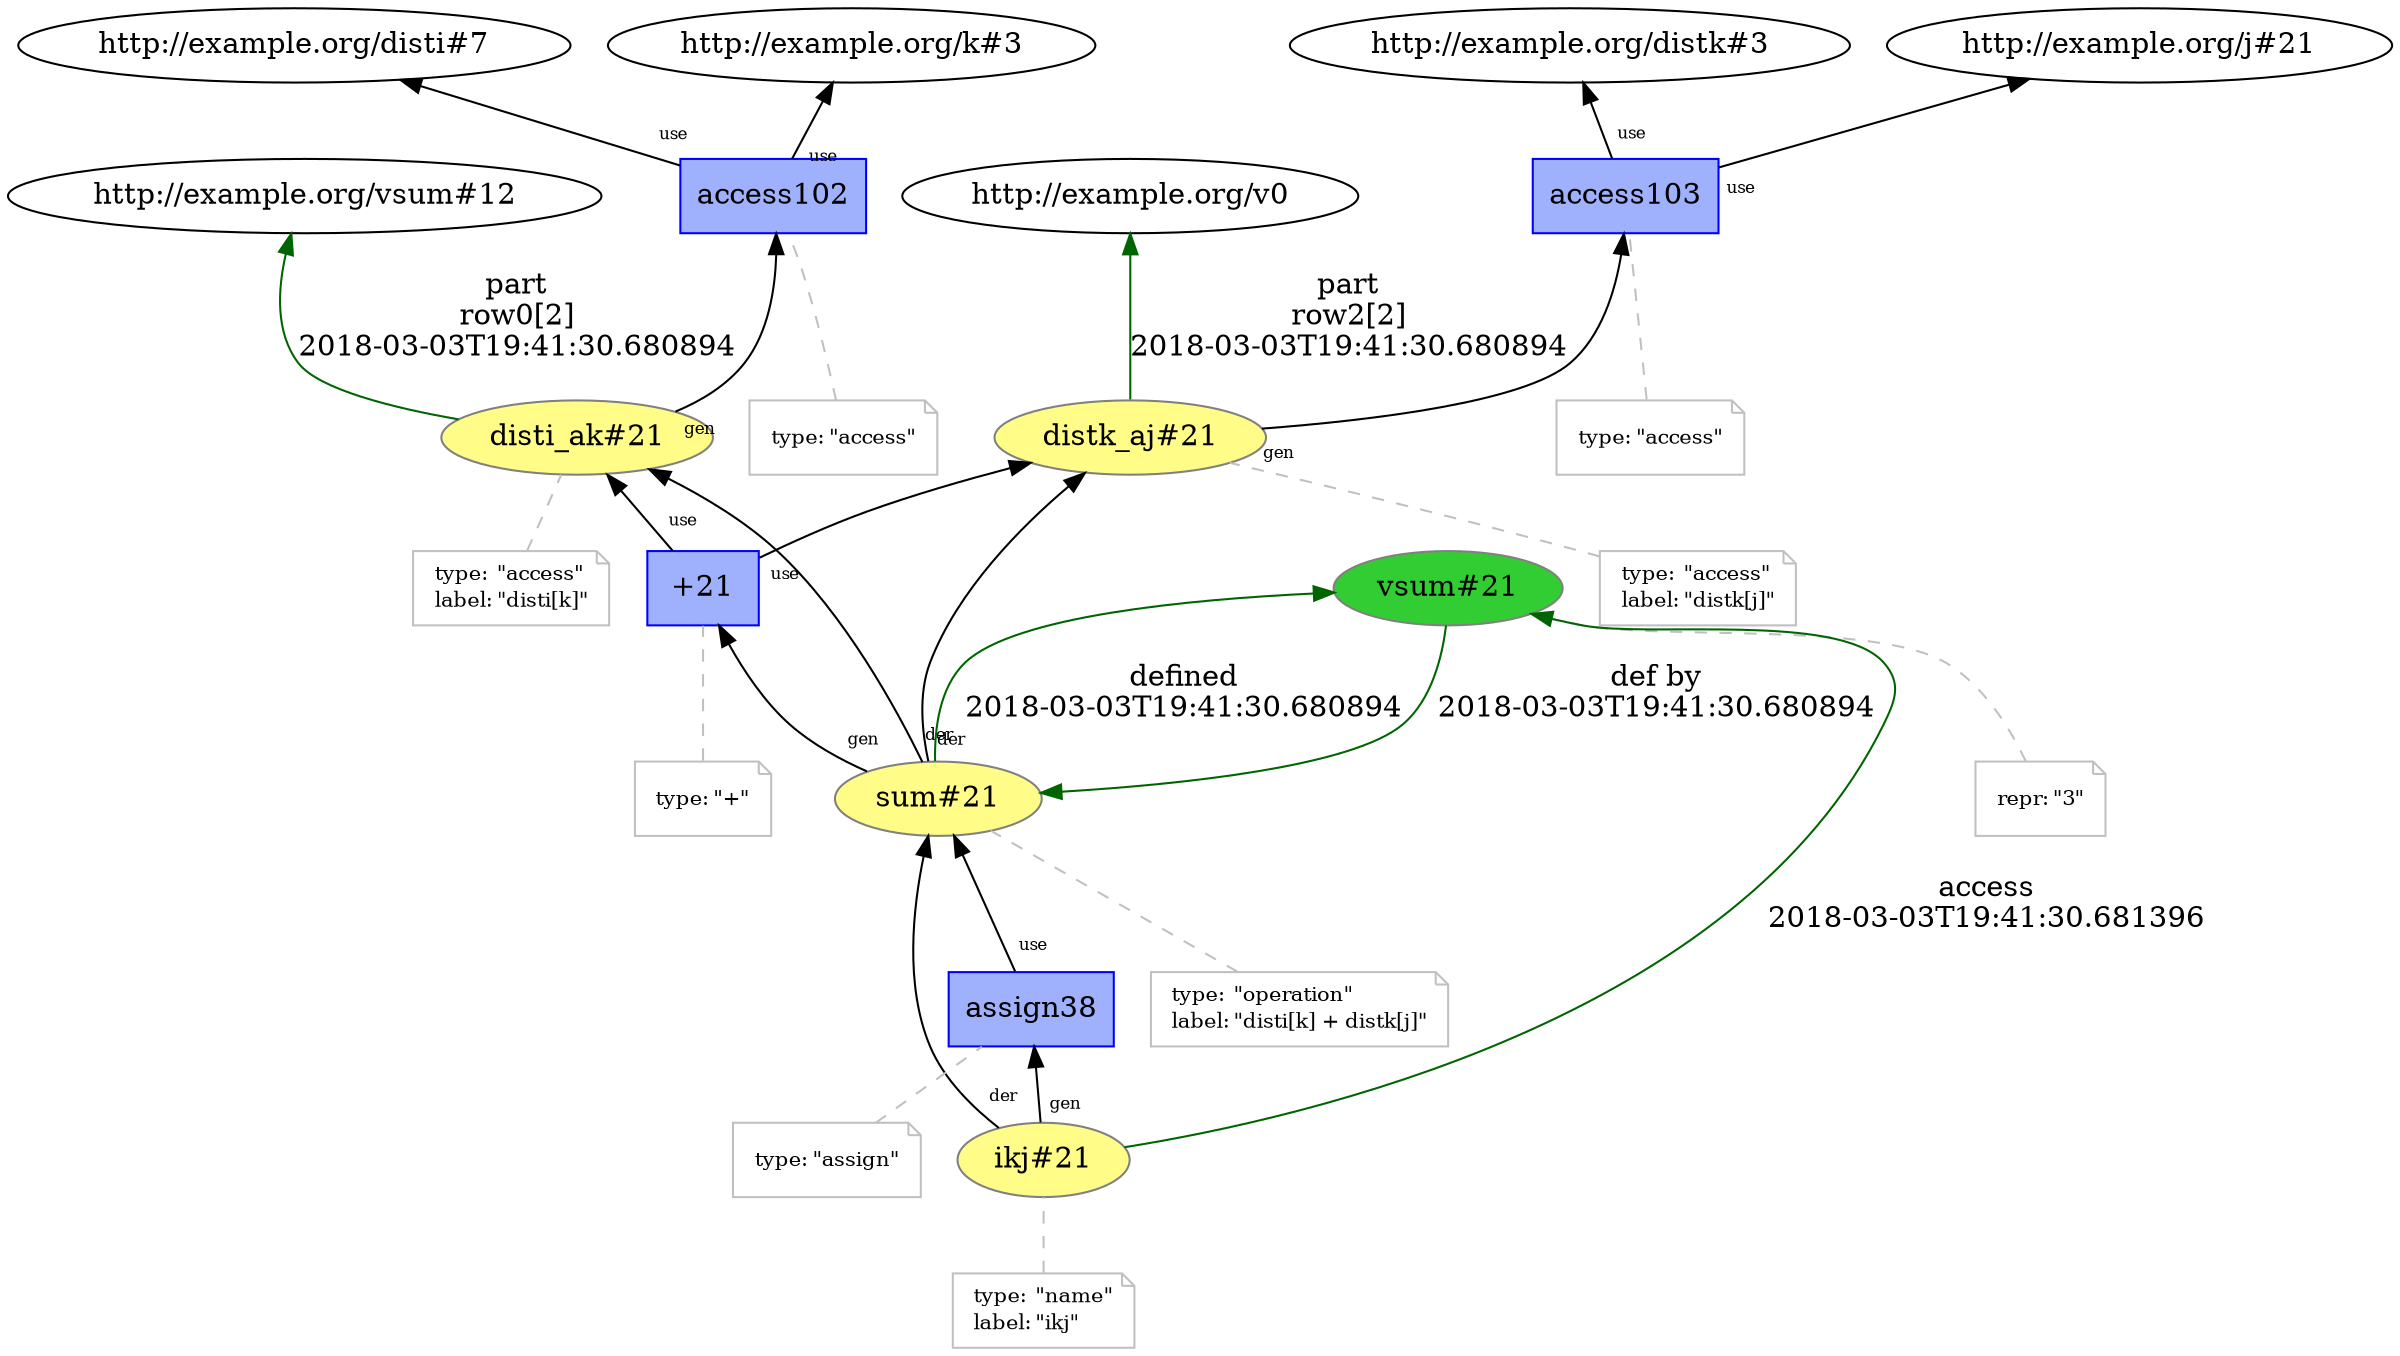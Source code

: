 digraph "PROV" { size="16,12"; rankdir="BT";
"http://example.org/disti_ak#21" [fillcolor="#FFFC87",color="#808080",style="filled",label="disti_ak#21",URL="http://example.org/disti_ak#21"]
"-attrs0" [color="gray",shape="note",fontsize="10",fontcolor="black",label=<<TABLE cellpadding="0" border="0">
	<TR>
	    <TD align="left">type:</TD>
	    <TD align="left">&quot;access&quot;</TD>
	</TR>
	<TR>
	    <TD align="left">label:</TD>
	    <TD align="left">&quot;disti[k]&quot;</TD>
	</TR>
</TABLE>>]
"-attrs0" -> "http://example.org/disti_ak#21" [color="gray",style="dashed",arrowhead="none"]
"http://example.org/disti_ak#21" -> "http://example.org/vsum#12" [labelfontsize="8",labeldistance="1.5",color="darkgreen",labelangle="60.0",rotation="20",label="part
row0[2]
2018-03-03T19:41:30.680894"]
"http://example.org/access102" [fillcolor="#9FB1FC",color="#0000FF",shape="polygon",sides="4",style="filled",label="access102",URL="http://example.org/access102"]
"-attrs1" [color="gray",shape="note",fontsize="10",fontcolor="black",label=<<TABLE cellpadding="0" border="0">
	<TR>
	    <TD align="left">type:</TD>
	    <TD align="left">&quot;access&quot;</TD>
	</TR>
</TABLE>>]
"-attrs1" -> "http://example.org/access102" [color="gray",style="dashed",arrowhead="none"]
"http://example.org/access102" -> "http://example.org/disti#7" [labelfontsize="8",labeldistance="1.5",labelangle="60.0",rotation="20",taillabel="use"]
"http://example.org/access102" -> "http://example.org/k#3" [labelfontsize="8",labeldistance="1.5",labelangle="60.0",rotation="20",taillabel="use"]
"http://example.org/disti_ak#21" -> "http://example.org/access102" [labelfontsize="8",labeldistance="1.5",labelangle="60.0",rotation="20",taillabel="gen"]
"http://example.org/distk_aj#21" [fillcolor="#FFFC87",color="#808080",style="filled",label="distk_aj#21",URL="http://example.org/distk_aj#21"]
"-attrs2" [color="gray",shape="note",fontsize="10",fontcolor="black",label=<<TABLE cellpadding="0" border="0">
	<TR>
	    <TD align="left">type:</TD>
	    <TD align="left">&quot;access&quot;</TD>
	</TR>
	<TR>
	    <TD align="left">label:</TD>
	    <TD align="left">&quot;distk[j]&quot;</TD>
	</TR>
</TABLE>>]
"-attrs2" -> "http://example.org/distk_aj#21" [color="gray",style="dashed",arrowhead="none"]
"http://example.org/distk_aj#21" -> "http://example.org/v0" [labelfontsize="8",labeldistance="1.5",color="darkgreen",labelangle="60.0",rotation="20",label="part
row2[2]
2018-03-03T19:41:30.680894"]
"http://example.org/access103" [fillcolor="#9FB1FC",color="#0000FF",shape="polygon",sides="4",style="filled",label="access103",URL="http://example.org/access103"]
"-attrs3" [color="gray",shape="note",fontsize="10",fontcolor="black",label=<<TABLE cellpadding="0" border="0">
	<TR>
	    <TD align="left">type:</TD>
	    <TD align="left">&quot;access&quot;</TD>
	</TR>
</TABLE>>]
"-attrs3" -> "http://example.org/access103" [color="gray",style="dashed",arrowhead="none"]
"http://example.org/access103" -> "http://example.org/distk#3" [labelfontsize="8",labeldistance="1.5",labelangle="60.0",rotation="20",taillabel="use"]
"http://example.org/access103" -> "http://example.org/j#21" [labelfontsize="8",labeldistance="1.5",labelangle="60.0",rotation="20",taillabel="use"]
"http://example.org/distk_aj#21" -> "http://example.org/access103" [labelfontsize="8",labeldistance="1.5",labelangle="60.0",rotation="20",taillabel="gen"]
"http://example.org/sum#21" [fillcolor="#FFFC87",color="#808080",style="filled",label="sum#21",URL="http://example.org/sum#21"]
"-attrs4" [color="gray",shape="note",fontsize="10",fontcolor="black",label=<<TABLE cellpadding="0" border="0">
	<TR>
	    <TD align="left">type:</TD>
	    <TD align="left">&quot;operation&quot;</TD>
	</TR>
	<TR>
	    <TD align="left">label:</TD>
	    <TD align="left">&quot;disti[k] + distk[j]&quot;</TD>
	</TR>
</TABLE>>]
"-attrs4" -> "http://example.org/sum#21" [color="gray",style="dashed",arrowhead="none"]
"http://example.org/vsum#21" [fillcolor="#32CD32",color="#808080",style="filled",label="vsum#21",URL="http://example.org/vsum#21"]
"-attrs5" [color="gray",shape="note",fontsize="10",fontcolor="black",label=<<TABLE cellpadding="0" border="0">
	<TR>
	    <TD align="left">repr:</TD>
	    <TD align="left">&quot;3&quot;</TD>
	</TR>
</TABLE>>]
"-attrs5" -> "http://example.org/vsum#21" [color="gray",style="dashed",arrowhead="none"]
"http://example.org/sum#21" -> "http://example.org/vsum#21" [labelfontsize="8",labeldistance="1.5",color="darkgreen",labelangle="60.0",rotation="20",label="defined
2018-03-03T19:41:30.680894"]
"http://example.org/vsum#21" -> "http://example.org/sum#21" [labelfontsize="8",labeldistance="1.5",color="darkgreen",labelangle="60.0",rotation="20",label="def by
2018-03-03T19:41:30.680894"]
"http://example.org/+21" [fillcolor="#9FB1FC",color="#0000FF",shape="polygon",sides="4",style="filled",label="+21",URL="http://example.org/+21"]
"-attrs6" [color="gray",shape="note",fontsize="10",fontcolor="black",label=<<TABLE cellpadding="0" border="0">
	<TR>
	    <TD align="left">type:</TD>
	    <TD align="left">&quot;+&quot;</TD>
	</TR>
</TABLE>>]
"-attrs6" -> "http://example.org/+21" [color="gray",style="dashed",arrowhead="none"]
"http://example.org/+21" -> "http://example.org/disti_ak#21" [labelfontsize="8",labeldistance="1.5",labelangle="60.0",rotation="20",taillabel="use"]
"http://example.org/sum#21" -> "http://example.org/disti_ak#21" [labelfontsize="8",labeldistance="1.5",labelangle="60.0",rotation="20",taillabel="der"]
"http://example.org/+21" -> "http://example.org/distk_aj#21" [labelfontsize="8",labeldistance="1.5",labelangle="60.0",rotation="20",taillabel="use"]
"http://example.org/sum#21" -> "http://example.org/distk_aj#21" [labelfontsize="8",labeldistance="1.5",labelangle="60.0",rotation="20",taillabel="der"]
"http://example.org/sum#21" -> "http://example.org/+21" [labelfontsize="8",labeldistance="1.5",labelangle="60.0",rotation="20",taillabel="gen"]
"http://example.org/ikj#21" [fillcolor="#FFFC87",color="#808080",style="filled",label="ikj#21",URL="http://example.org/ikj#21"]
"-attrs7" [color="gray",shape="note",fontsize="10",fontcolor="black",label=<<TABLE cellpadding="0" border="0">
	<TR>
	    <TD align="left">type:</TD>
	    <TD align="left">&quot;name&quot;</TD>
	</TR>
	<TR>
	    <TD align="left">label:</TD>
	    <TD align="left">&quot;ikj&quot;</TD>
	</TR>
</TABLE>>]
"-attrs7" -> "http://example.org/ikj#21" [color="gray",style="dashed",arrowhead="none"]
"http://example.org/ikj#21" -> "http://example.org/vsum#21" [labelfontsize="8",labeldistance="1.5",color="darkgreen",labelangle="60.0",rotation="20",label="access
2018-03-03T19:41:30.681396"]
"http://example.org/assign38" [fillcolor="#9FB1FC",color="#0000FF",shape="polygon",sides="4",style="filled",label="assign38",URL="http://example.org/assign38"]
"-attrs8" [color="gray",shape="note",fontsize="10",fontcolor="black",label=<<TABLE cellpadding="0" border="0">
	<TR>
	    <TD align="left">type:</TD>
	    <TD align="left">&quot;assign&quot;</TD>
	</TR>
</TABLE>>]
"-attrs8" -> "http://example.org/assign38" [color="gray",style="dashed",arrowhead="none"]
"http://example.org/assign38" -> "http://example.org/sum#21" [labelfontsize="8",labeldistance="1.5",labelangle="60.0",rotation="20",taillabel="use"]
"http://example.org/ikj#21" -> "http://example.org/sum#21" [labelfontsize="8",labeldistance="1.5",labelangle="60.0",rotation="20",taillabel="der"]
"http://example.org/ikj#21" -> "http://example.org/assign38" [labelfontsize="8",labeldistance="1.5",labelangle="60.0",rotation="20",taillabel="gen"]
}